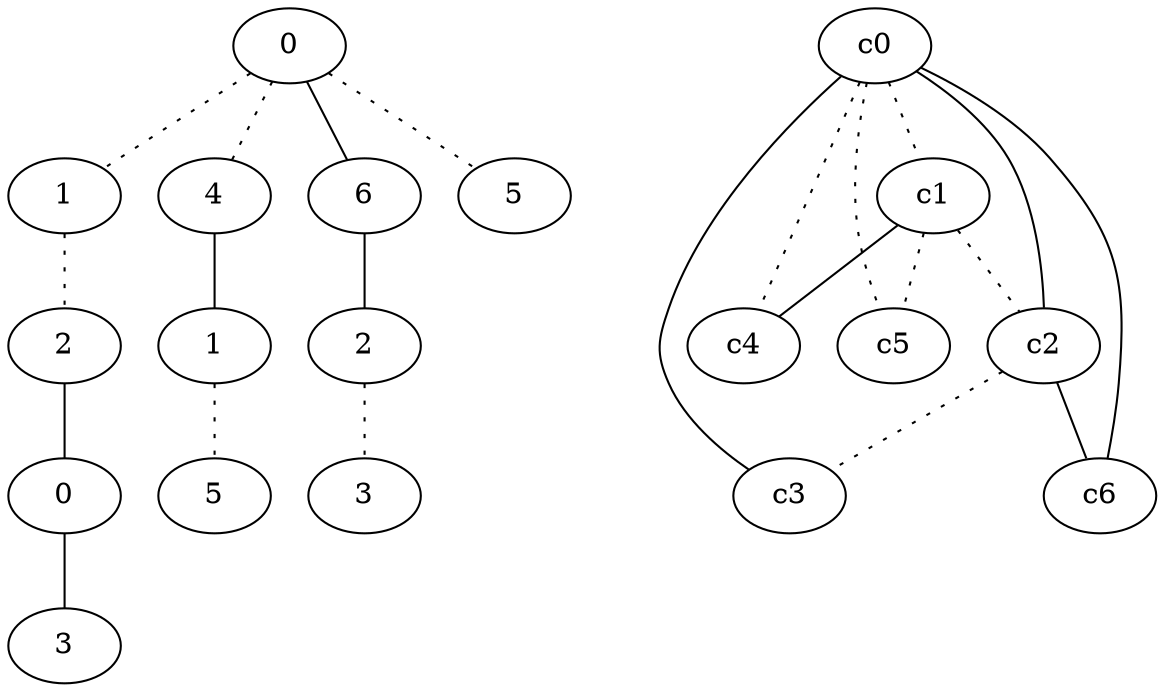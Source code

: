 graph {
a0[label=0];
a1[label=1];
a2[label=2];
a3[label=0];
a4[label=3];
a5[label=4];
a6[label=1];
a7[label=5];
a8[label=6];
a9[label=2];
a10[label=3];
a11[label=5];
a0 -- a1 [style=dotted];
a0 -- a5 [style=dotted];
a0 -- a8;
a0 -- a11 [style=dotted];
a1 -- a2 [style=dotted];
a2 -- a3;
a3 -- a4;
a5 -- a6;
a6 -- a7 [style=dotted];
a8 -- a9;
a9 -- a10 [style=dotted];
c0 -- c1 [style=dotted];
c0 -- c2;
c0 -- c3;
c0 -- c4 [style=dotted];
c0 -- c5 [style=dotted];
c0 -- c6;
c1 -- c2 [style=dotted];
c1 -- c4;
c1 -- c5 [style=dotted];
c2 -- c3 [style=dotted];
c2 -- c6;
}
